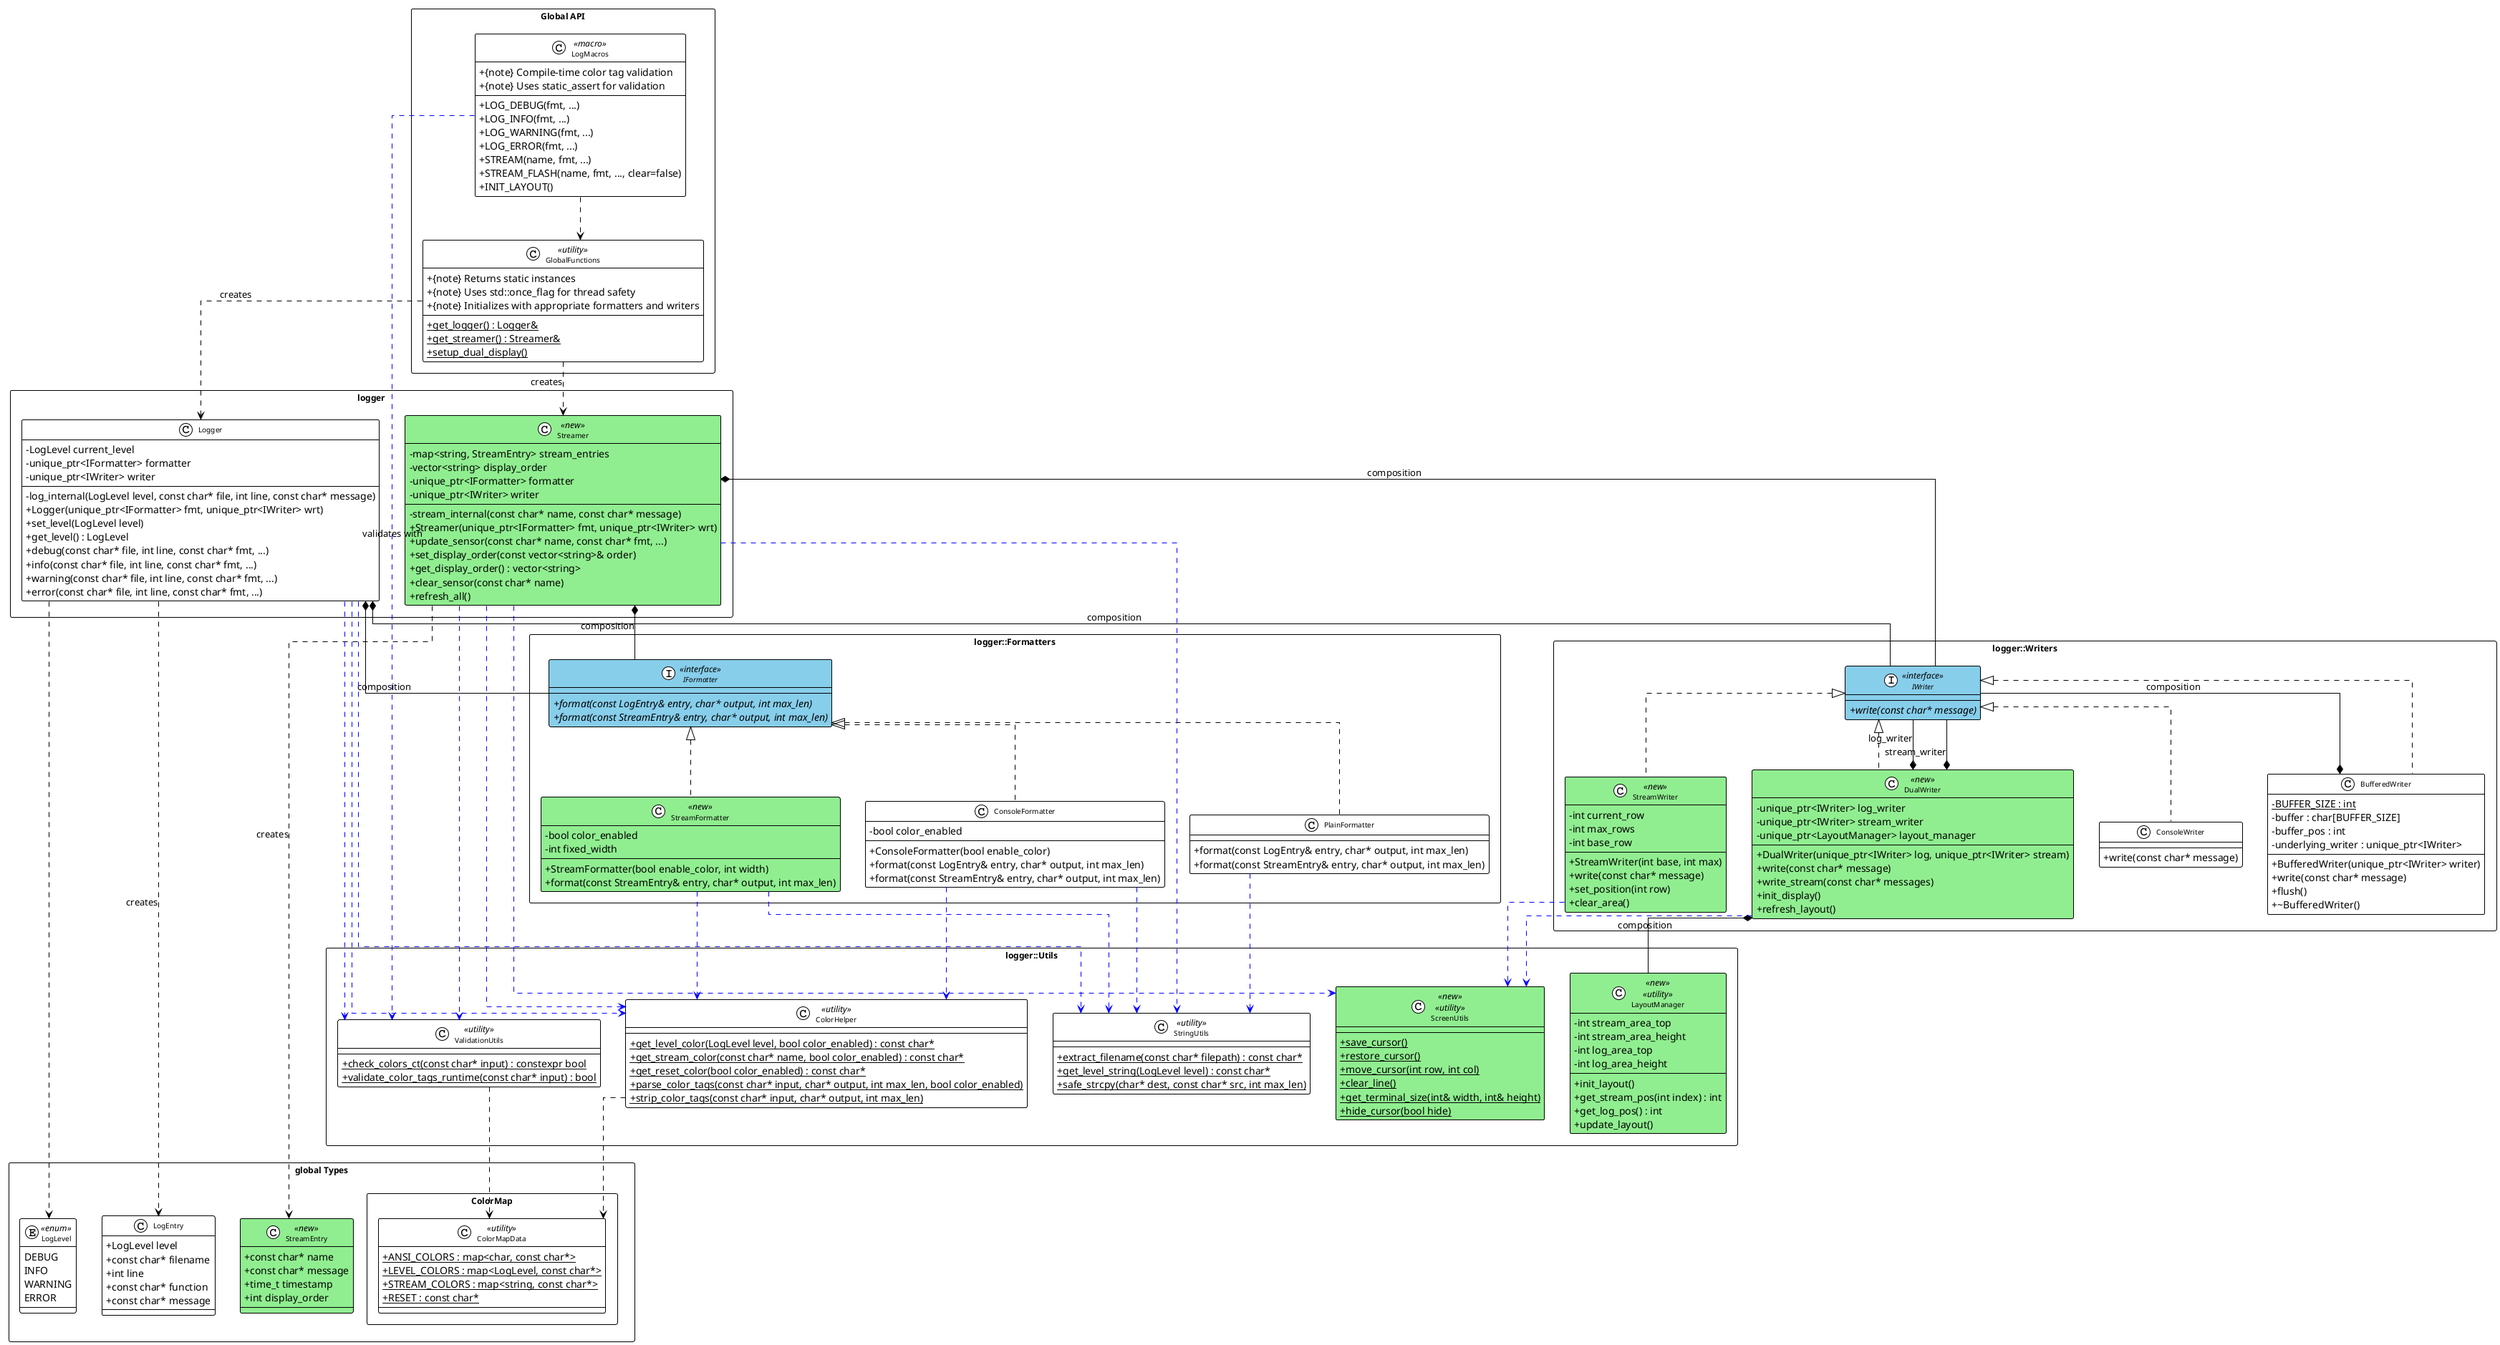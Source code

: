 @startuml loggerwithstreamer

' 色分け設定
skinparam classBackgroundColor<<interface>> skyblue
skinparam classBackgroundColor<<abstract>> lightyellow
skinparam classBackgroundColor<<new>> lightgreen

!theme plain
skinparam packageStyle rectangle
skinparam classAttributeIconSize 0
skinparam classFontSize 10
skinparam packageFontSize 12
skinparam linetype ortho

' Main Logger Package
package "logger" {
    class Logger {
        -LogLevel current_level
        -unique_ptr<IFormatter> formatter
        -unique_ptr<IWriter> writer
        -log_internal(LogLevel level, const char* file, int line, const char* message)
        +Logger(unique_ptr<IFormatter> fmt, unique_ptr<IWriter> wrt)
        +set_level(LogLevel level)
        +get_level() : LogLevel
        +debug(const char* file, int line, const char* fmt, ...)
        +info(const char* file, int line, const char* fmt, ...)
        +warning(const char* file, int line, const char* fmt, ...)
        +error(const char* file, int line, const char* fmt, ...)
    }

    class Streamer <<new>> {
        -map<string, StreamEntry> stream_entries
        -vector<string> display_order
        -unique_ptr<IFormatter> formatter
        -unique_ptr<IWriter> writer
        -stream_internal(const char* name, const char* message)
        +Streamer(unique_ptr<IFormatter> fmt, unique_ptr<IWriter> wrt)
        +update_sensor(const char* name, const char* fmt, ...)
        +set_display_order(const vector<string>& order)
        +get_display_order() : vector<string>
        +clear_sensor(const char* name)
        +refresh_all()
    }
}

' Formatters Package
package "logger::Formatters" {
    interface IFormatter <<interface>> {
        +{abstract} format(const LogEntry& entry, char* output, int max_len)
        +{abstract} format(const StreamEntry& entry, char* output, int max_len)
    }

    class ConsoleFormatter {
        -bool color_enabled
        +ConsoleFormatter(bool enable_color)
        +format(const LogEntry& entry, char* output, int max_len)
        +format(const StreamEntry& entry, char* output, int max_len)
    }

    class PlainFormatter {
        +format(const LogEntry& entry, char* output, int max_len)
        +format(const StreamEntry& entry, char* output, int max_len)
    }

    class StreamFormatter <<new>> {
        -bool color_enabled
        -int fixed_width
        +StreamFormatter(bool enable_color, int width)
        +format(const StreamEntry& entry, char* output, int max_len)
    }
}

' Writers Package
package "logger::Writers" {
    interface IWriter <<interface>> {
        +{abstract} write(const char* message)
    }

    class ConsoleWriter {
        +write(const char* message)
    }

    class BufferedWriter {
        -{static} BUFFER_SIZE : int
        -buffer : char[BUFFER_SIZE]
        -buffer_pos : int
        -underlying_writer : unique_ptr<IWriter>
        +BufferedWriter(unique_ptr<IWriter> writer)
        +write(const char* message)
        +flush()
        +~BufferedWriter()
    }

    class StreamWriter <<new>> {
        -int current_row
        -int max_rows
        -int base_row
        +StreamWriter(int base, int max)
        +write(const char* message)
        +set_position(int row)
        +clear_area()
    }

    class DualWriter <<new>> {
        -unique_ptr<IWriter> log_writer
        -unique_ptr<IWriter> stream_writer
        -unique_ptr<LayoutManager> layout_manager
        +DualWriter(unique_ptr<IWriter> log, unique_ptr<IWriter> stream)
        +write(const char* message)
        +write_stream(const char* messages)
        +init_display()
        +refresh_layout()
    }
}

' Utils Package
package "logger::Utils" {
    class ColorHelper <<utility>> {
        +{static} get_level_color(LogLevel level, bool color_enabled) : const char*
        +{static} get_stream_color(const char* name, bool color_enabled) : const char*
        +{static} get_reset_color(bool color_enabled) : const char*
        +{static} parse_color_tags(const char* input, char* output, int max_len, bool color_enabled)
        +{static} strip_color_tags(const char* input, char* output, int max_len)
    }

    class ValidationUtils <<utility>> {
        +{static} check_colors_ct(const char* input) : constexpr bool
        +{static} validate_color_tags_runtime(const char* input) : bool
    }

    class StringUtils <<utility>> {
        +{static} extract_filename(const char* filepath) : const char*
        +{static} get_level_string(LogLevel level) : const char*
        +{static} safe_strcpy(char* dest, const char* src, int max_len)
    }

    class ScreenUtils <<new>> <<utility>> {
        +{static} save_cursor()
        +{static} restore_cursor()
        +{static} move_cursor(int row, int col)
        +{static} clear_line()
        +{static} get_terminal_size(int& width, int& height)
        +{static} hide_cursor(bool hide)
    }

    class LayoutManager <<new>> <<utility>> {
        -int stream_area_top
        -int stream_area_height
        -int log_area_top
        -int log_area_height
        +init_layout()
        +get_stream_pos(int index) : int
        +get_log_pos() : int
        +update_layout()
    }
}

' Types Package
package "global Types" {
    enum LogLevel <<enum>> {
        DEBUG
        INFO
        WARNING
        ERROR
    }

    class LogEntry {
        +LogLevel level
        +const char* filename
        +int line
        +const char* function
        +const char* message
    }

    class StreamEntry <<new>> {
        +const char* name
        +const char* message
        +time_t timestamp
        +int display_order
    }
    
    package "ColorMap" {
        class ColorMapData <<utility>> {
            +{static} ANSI_COLORS : map<char, const char*>
            +{static} LEVEL_COLORS : map<LogLevel, const char*>
            +{static} STREAM_COLORS : map<string, const char*>
            +{static} RESET : const char*
        }
    }
}

' Global API Package
package "Global API" {
    class GlobalFunctions <<utility>> {
        +{static} get_logger() : Logger&
        +{static} get_streamer() : Streamer&
        +{static} setup_dual_display()
        +{note} Returns static instances
        +{note} Uses std::once_flag for thread safety
        +{note} Initializes with appropriate formatters and writers
    }

    class LogMacros <<macro>> {
        +LOG_DEBUG(fmt, ...)
        +LOG_INFO(fmt, ...)
        +LOG_WARNING(fmt, ...)
        +LOG_ERROR(fmt, ...)
        +STREAM(name, fmt, ...)
        +STREAM_FLASH(name, fmt, ..., clear=false)
        +INIT_LAYOUT()
        +{note} Compile-time color tag validation
        +{note} Uses static_assert for validation
    }
}

' Relationships
Logger ..> LogLevel
Logger *-- IFormatter : composition
Logger *-- IWriter : composition
Logger ..> LogEntry : creates

Streamer ..> StreamEntry : creates
Streamer *-- IFormatter : composition
Streamer *-- IWriter : composition

IFormatter <|.. ConsoleFormatter
IFormatter <|.. PlainFormatter
IFormatter <|.. StreamFormatter

IWriter <|.. ConsoleWriter
IWriter <|.. BufferedWriter
IWriter <|.. StreamWriter
IWriter <|.. DualWriter

BufferedWriter *-- IWriter : composition
DualWriter *-- IWriter : log_writer
DualWriter *-- IWriter : stream_writer
DualWriter *-- LayoutManager : composition

Logger ..[#blue]> ColorHelper
Logger ..[#blue]> ValidationUtils
Logger ..[#blue]> StringUtils

Streamer ..[#blue]> ColorHelper
Streamer ..[#blue]> ValidationUtils
Streamer ..[#blue]> StringUtils
Streamer ..[#blue]> ScreenUtils

ConsoleFormatter ..[#blue]> ColorHelper
ConsoleFormatter ..[#blue]> StringUtils
PlainFormatter ..[#blue]> StringUtils
StreamFormatter ..[#blue]> ColorHelper
StreamFormatter ..[#blue]> StringUtils

StreamWriter ..[#blue]> ScreenUtils
DualWriter ..[#blue]> ScreenUtils

ColorHelper ..> ColorMapData
ValidationUtils ..> ColorMapData

GlobalFunctions ..> Logger : creates
GlobalFunctions ..> Streamer : creates
LogMacros ..> GlobalFunctions
LogMacros ..[#blue]> ValidationUtils : validates with

@enduml